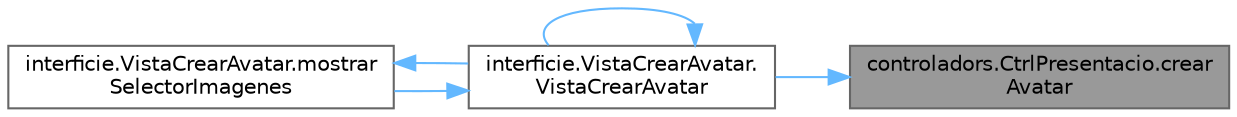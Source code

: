 digraph "controladors.CtrlPresentacio.crearAvatar"
{
 // INTERACTIVE_SVG=YES
 // LATEX_PDF_SIZE
  bgcolor="transparent";
  edge [fontname=Helvetica,fontsize=10,labelfontname=Helvetica,labelfontsize=10];
  node [fontname=Helvetica,fontsize=10,shape=box,height=0.2,width=0.4];
  rankdir="RL";
  Node1 [id="Node000001",label="controladors.CtrlPresentacio.crear\lAvatar",height=0.2,width=0.4,color="gray40", fillcolor="grey60", style="filled", fontcolor="black",tooltip="Crea un nou avatar amb el nom i la imatge especificats."];
  Node1 -> Node2 [id="edge1_Node000001_Node000002",dir="back",color="steelblue1",style="solid",tooltip=" "];
  Node2 [id="Node000002",label="interficie.VistaCrearAvatar.\lVistaCrearAvatar",height=0.2,width=0.4,color="grey40", fillcolor="white", style="filled",URL="$classinterficie_1_1_vista_crear_avatar.html#ae0d9f95418da2ecb046e19ce8d9f8d0b",tooltip="Constructor de la finestra VistaCrearAvatar."];
  Node2 -> Node3 [id="edge2_Node000002_Node000003",dir="back",color="steelblue1",style="solid",tooltip=" "];
  Node3 [id="Node000003",label="interficie.VistaCrearAvatar.mostrar\lSelectorImagenes",height=0.2,width=0.4,color="grey40", fillcolor="white", style="filled",URL="$classinterficie_1_1_vista_crear_avatar.html#a8815061362fcbb6852ed1013c55cf773",tooltip="Mostra un diàleg modal per seleccionar la imatge de perfil de l'usuari."];
  Node3 -> Node2 [id="edge3_Node000003_Node000002",dir="back",color="steelblue1",style="solid",tooltip=" "];
  Node2 -> Node2 [id="edge4_Node000002_Node000002",dir="back",color="steelblue1",style="solid",tooltip=" "];
}
